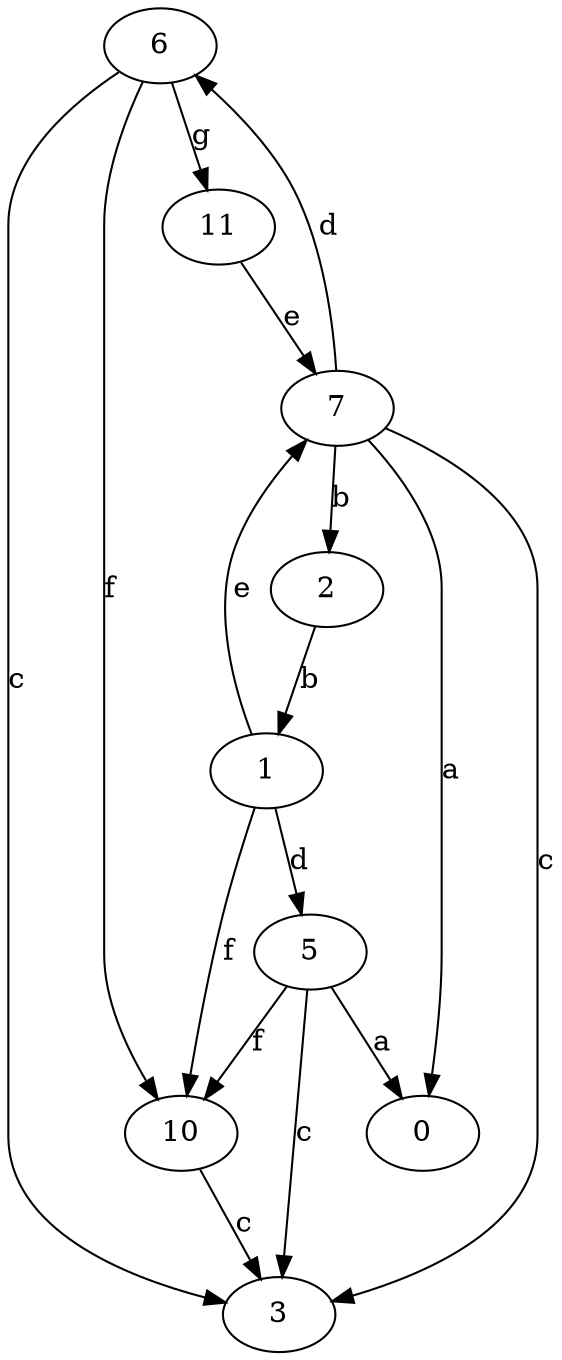 strict digraph  {
0;
1;
2;
3;
5;
6;
7;
10;
11;
1 -> 5  [label=d];
1 -> 7  [label=e];
1 -> 10  [label=f];
2 -> 1  [label=b];
5 -> 0  [label=a];
5 -> 3  [label=c];
5 -> 10  [label=f];
6 -> 3  [label=c];
6 -> 10  [label=f];
6 -> 11  [label=g];
7 -> 0  [label=a];
7 -> 2  [label=b];
7 -> 3  [label=c];
7 -> 6  [label=d];
10 -> 3  [label=c];
11 -> 7  [label=e];
}
